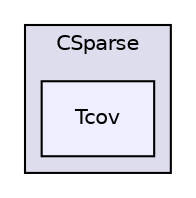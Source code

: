 digraph "libs/SuiteSparse/CSparse/Tcov" {
  compound=true
  node [ fontsize="10", fontname="Helvetica"];
  edge [ labelfontsize="10", labelfontname="Helvetica"];
  subgraph clusterdir_0f336e6ede37c704aa6a878bd9e9be5e {
    graph [ bgcolor="#ddddee", pencolor="black", label="CSparse" fontname="Helvetica", fontsize="10", URL="dir_0f336e6ede37c704aa6a878bd9e9be5e.html"]
  dir_362d6ec74465040a6e797a62a60305f4 [shape=box, label="Tcov", style="filled", fillcolor="#eeeeff", pencolor="black", URL="dir_362d6ec74465040a6e797a62a60305f4.html"];
  }
}
